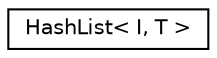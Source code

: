 digraph "Graphical Class Hierarchy"
{
  edge [fontname="Helvetica",fontsize="10",labelfontname="Helvetica",labelfontsize="10"];
  node [fontname="Helvetica",fontsize="10",shape=record];
  rankdir="LR";
  Node0 [label="HashList\< I, T \>",height=0.2,width=0.4,color="black", fillcolor="white", style="filled",URL="$classkaldi_1_1HashList.html"];
}
